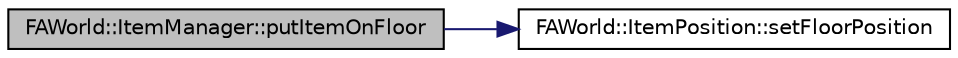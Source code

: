 digraph G
{
  edge [fontname="Helvetica",fontsize="10",labelfontname="Helvetica",labelfontsize="10"];
  node [fontname="Helvetica",fontsize="10",shape=record];
  rankdir="LR";
  Node1 [label="FAWorld::ItemManager::putItemOnFloor",height=0.2,width=0.4,color="black", fillcolor="grey75", style="filled" fontcolor="black"];
  Node1 -> Node2 [color="midnightblue",fontsize="10",style="solid",fontname="Helvetica"];
  Node2 [label="FAWorld::ItemPosition::setFloorPosition",height=0.2,width=0.4,color="black", fillcolor="white", style="filled",URL="$class_f_a_world_1_1_item_position.html#a1dca1126e0f87d10d5ffaef3f8e87c2f"];
}
